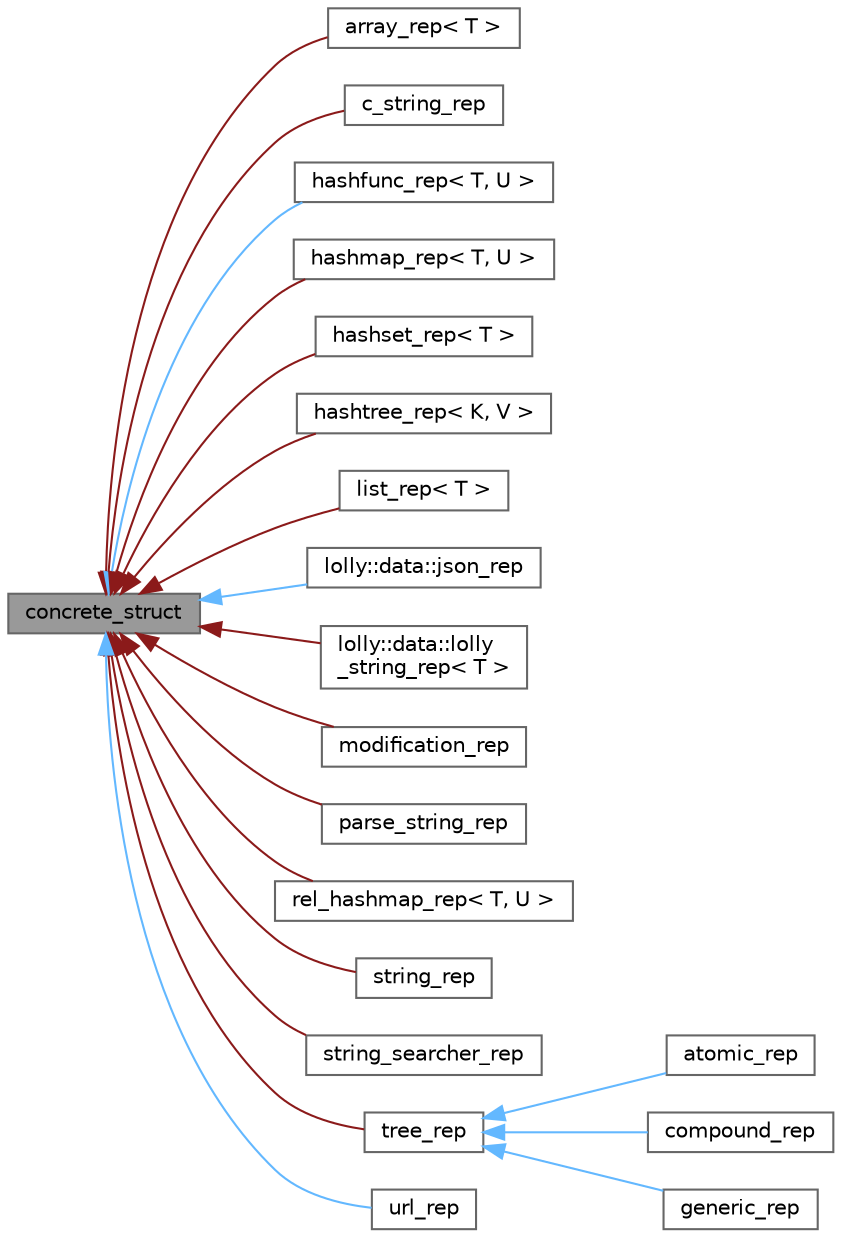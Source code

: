 digraph "concrete_struct"
{
 // LATEX_PDF_SIZE
  bgcolor="transparent";
  edge [fontname=Helvetica,fontsize=10,labelfontname=Helvetica,labelfontsize=10];
  node [fontname=Helvetica,fontsize=10,shape=box,height=0.2,width=0.4];
  rankdir="LR";
  Node1 [id="Node000001",label="concrete_struct",height=0.2,width=0.4,color="gray40", fillcolor="grey60", style="filled", fontcolor="black",tooltip="Structure representing a concrete object with a reference count."];
  Node1 -> Node2 [id="edge1_Node000001_Node000002",dir="back",color="firebrick4",style="solid",tooltip=" "];
  Node2 [id="Node000002",label="array_rep\< T \>",height=0.2,width=0.4,color="gray40", fillcolor="white", style="filled",URL="$classarray__rep.html",tooltip="A concrete struct representing the implementation of an array."];
  Node1 -> Node3 [id="edge2_Node000001_Node000003",dir="back",color="firebrick4",style="solid",tooltip=" "];
  Node3 [id="Node000003",label="c_string_rep",height=0.2,width=0.4,color="gray40", fillcolor="white", style="filled",URL="$classc__string__rep.html",tooltip=" "];
  Node1 -> Node4 [id="edge3_Node000001_Node000004",dir="back",color="steelblue1",style="solid",tooltip=" "];
  Node4 [id="Node000004",label="hashfunc_rep\< T, U \>",height=0.2,width=0.4,color="gray40", fillcolor="white", style="filled",URL="$classhashfunc__rep.html",tooltip="A concrete implementation of a hash function for a given type."];
  Node1 -> Node5 [id="edge4_Node000001_Node000005",dir="back",color="firebrick4",style="solid",tooltip=" "];
  Node5 [id="Node000005",label="hashmap_rep\< T, U \>",height=0.2,width=0.4,color="gray40", fillcolor="white", style="filled",URL="$classhashmap__rep.html",tooltip=" "];
  Node1 -> Node6 [id="edge5_Node000001_Node000006",dir="back",color="firebrick4",style="solid",tooltip=" "];
  Node6 [id="Node000006",label="hashset_rep\< T \>",height=0.2,width=0.4,color="gray40", fillcolor="white", style="filled",URL="$classhashset__rep.html",tooltip="The hashset_rep class represents an entry in a hash set."];
  Node1 -> Node7 [id="edge6_Node000001_Node000007",dir="back",color="firebrick4",style="solid",tooltip=" "];
  Node7 [id="Node000007",label="hashtree_rep\< K, V \>",height=0.2,width=0.4,color="gray40", fillcolor="white", style="filled",URL="$classhashtree__rep.html",tooltip=" "];
  Node1 -> Node8 [id="edge7_Node000001_Node000008",dir="back",color="firebrick4",style="solid",tooltip=" "];
  Node8 [id="Node000008",label="list_rep\< T \>",height=0.2,width=0.4,color="gray40", fillcolor="white", style="filled",URL="$classlist__rep.html",tooltip="The list_rep class represents a node in a linked list."];
  Node1 -> Node9 [id="edge8_Node000001_Node000009",dir="back",color="steelblue1",style="solid",tooltip=" "];
  Node9 [id="Node000009",label="lolly::data::json_rep",height=0.2,width=0.4,color="gray40", fillcolor="white", style="filled",URL="$structlolly_1_1data_1_1json__rep.html",tooltip=" "];
  Node1 -> Node10 [id="edge9_Node000001_Node000010",dir="back",color="firebrick4",style="solid",tooltip=" "];
  Node10 [id="Node000010",label="lolly::data::lolly\l_string_rep\< T \>",height=0.2,width=0.4,color="gray40", fillcolor="white", style="filled",URL="$classlolly_1_1data_1_1lolly__string__rep.html",tooltip=" "];
  Node1 -> Node11 [id="edge10_Node000001_Node000011",dir="back",color="firebrick4",style="solid",tooltip=" "];
  Node11 [id="Node000011",label="modification_rep",height=0.2,width=0.4,color="gray40", fillcolor="white", style="filled",URL="$classmodification__rep.html",tooltip=" "];
  Node1 -> Node12 [id="edge11_Node000001_Node000012",dir="back",color="firebrick4",style="solid",tooltip=" "];
  Node12 [id="Node000012",label="parse_string_rep",height=0.2,width=0.4,color="gray40", fillcolor="white", style="filled",URL="$classparse__string__rep.html",tooltip=" "];
  Node1 -> Node13 [id="edge12_Node000001_Node000013",dir="back",color="firebrick4",style="solid",tooltip=" "];
  Node13 [id="Node000013",label="rel_hashmap_rep\< T, U \>",height=0.2,width=0.4,color="gray40", fillcolor="white", style="filled",URL="$classrel__hashmap__rep.html",tooltip=" "];
  Node1 -> Node14 [id="edge13_Node000001_Node000014",dir="back",color="firebrick4",style="solid",tooltip=" "];
  Node14 [id="Node000014",label="string_rep",height=0.2,width=0.4,color="gray40", fillcolor="white", style="filled",URL="$classstring__rep.html",tooltip=" "];
  Node1 -> Node15 [id="edge14_Node000001_Node000015",dir="back",color="firebrick4",style="solid",tooltip=" "];
  Node15 [id="Node000015",label="string_searcher_rep",height=0.2,width=0.4,color="gray40", fillcolor="white", style="filled",URL="$classstring__searcher__rep.html",tooltip=" "];
  Node1 -> Node16 [id="edge15_Node000001_Node000016",dir="back",color="firebrick4",style="solid",tooltip=" "];
  Node16 [id="Node000016",label="tree_rep",height=0.2,width=0.4,color="gray40", fillcolor="white", style="filled",URL="$classtree__rep.html",tooltip=" "];
  Node16 -> Node17 [id="edge16_Node000016_Node000017",dir="back",color="steelblue1",style="solid",tooltip=" "];
  Node17 [id="Node000017",label="atomic_rep",height=0.2,width=0.4,color="gray40", fillcolor="white", style="filled",URL="$classatomic__rep.html",tooltip=" "];
  Node16 -> Node18 [id="edge17_Node000016_Node000018",dir="back",color="steelblue1",style="solid",tooltip=" "];
  Node18 [id="Node000018",label="compound_rep",height=0.2,width=0.4,color="gray40", fillcolor="white", style="filled",URL="$classcompound__rep.html",tooltip=" "];
  Node16 -> Node19 [id="edge18_Node000016_Node000019",dir="back",color="steelblue1",style="solid",tooltip=" "];
  Node19 [id="Node000019",label="generic_rep",height=0.2,width=0.4,color="gray40", fillcolor="white", style="filled",URL="$classgeneric__rep.html",tooltip=" "];
  Node1 -> Node20 [id="edge19_Node000001_Node000020",dir="back",color="steelblue1",style="solid",tooltip=" "];
  Node20 [id="Node000020",label="url_rep",height=0.2,width=0.4,color="gray40", fillcolor="white", style="filled",URL="$structurl__rep.html",tooltip=" "];
}
